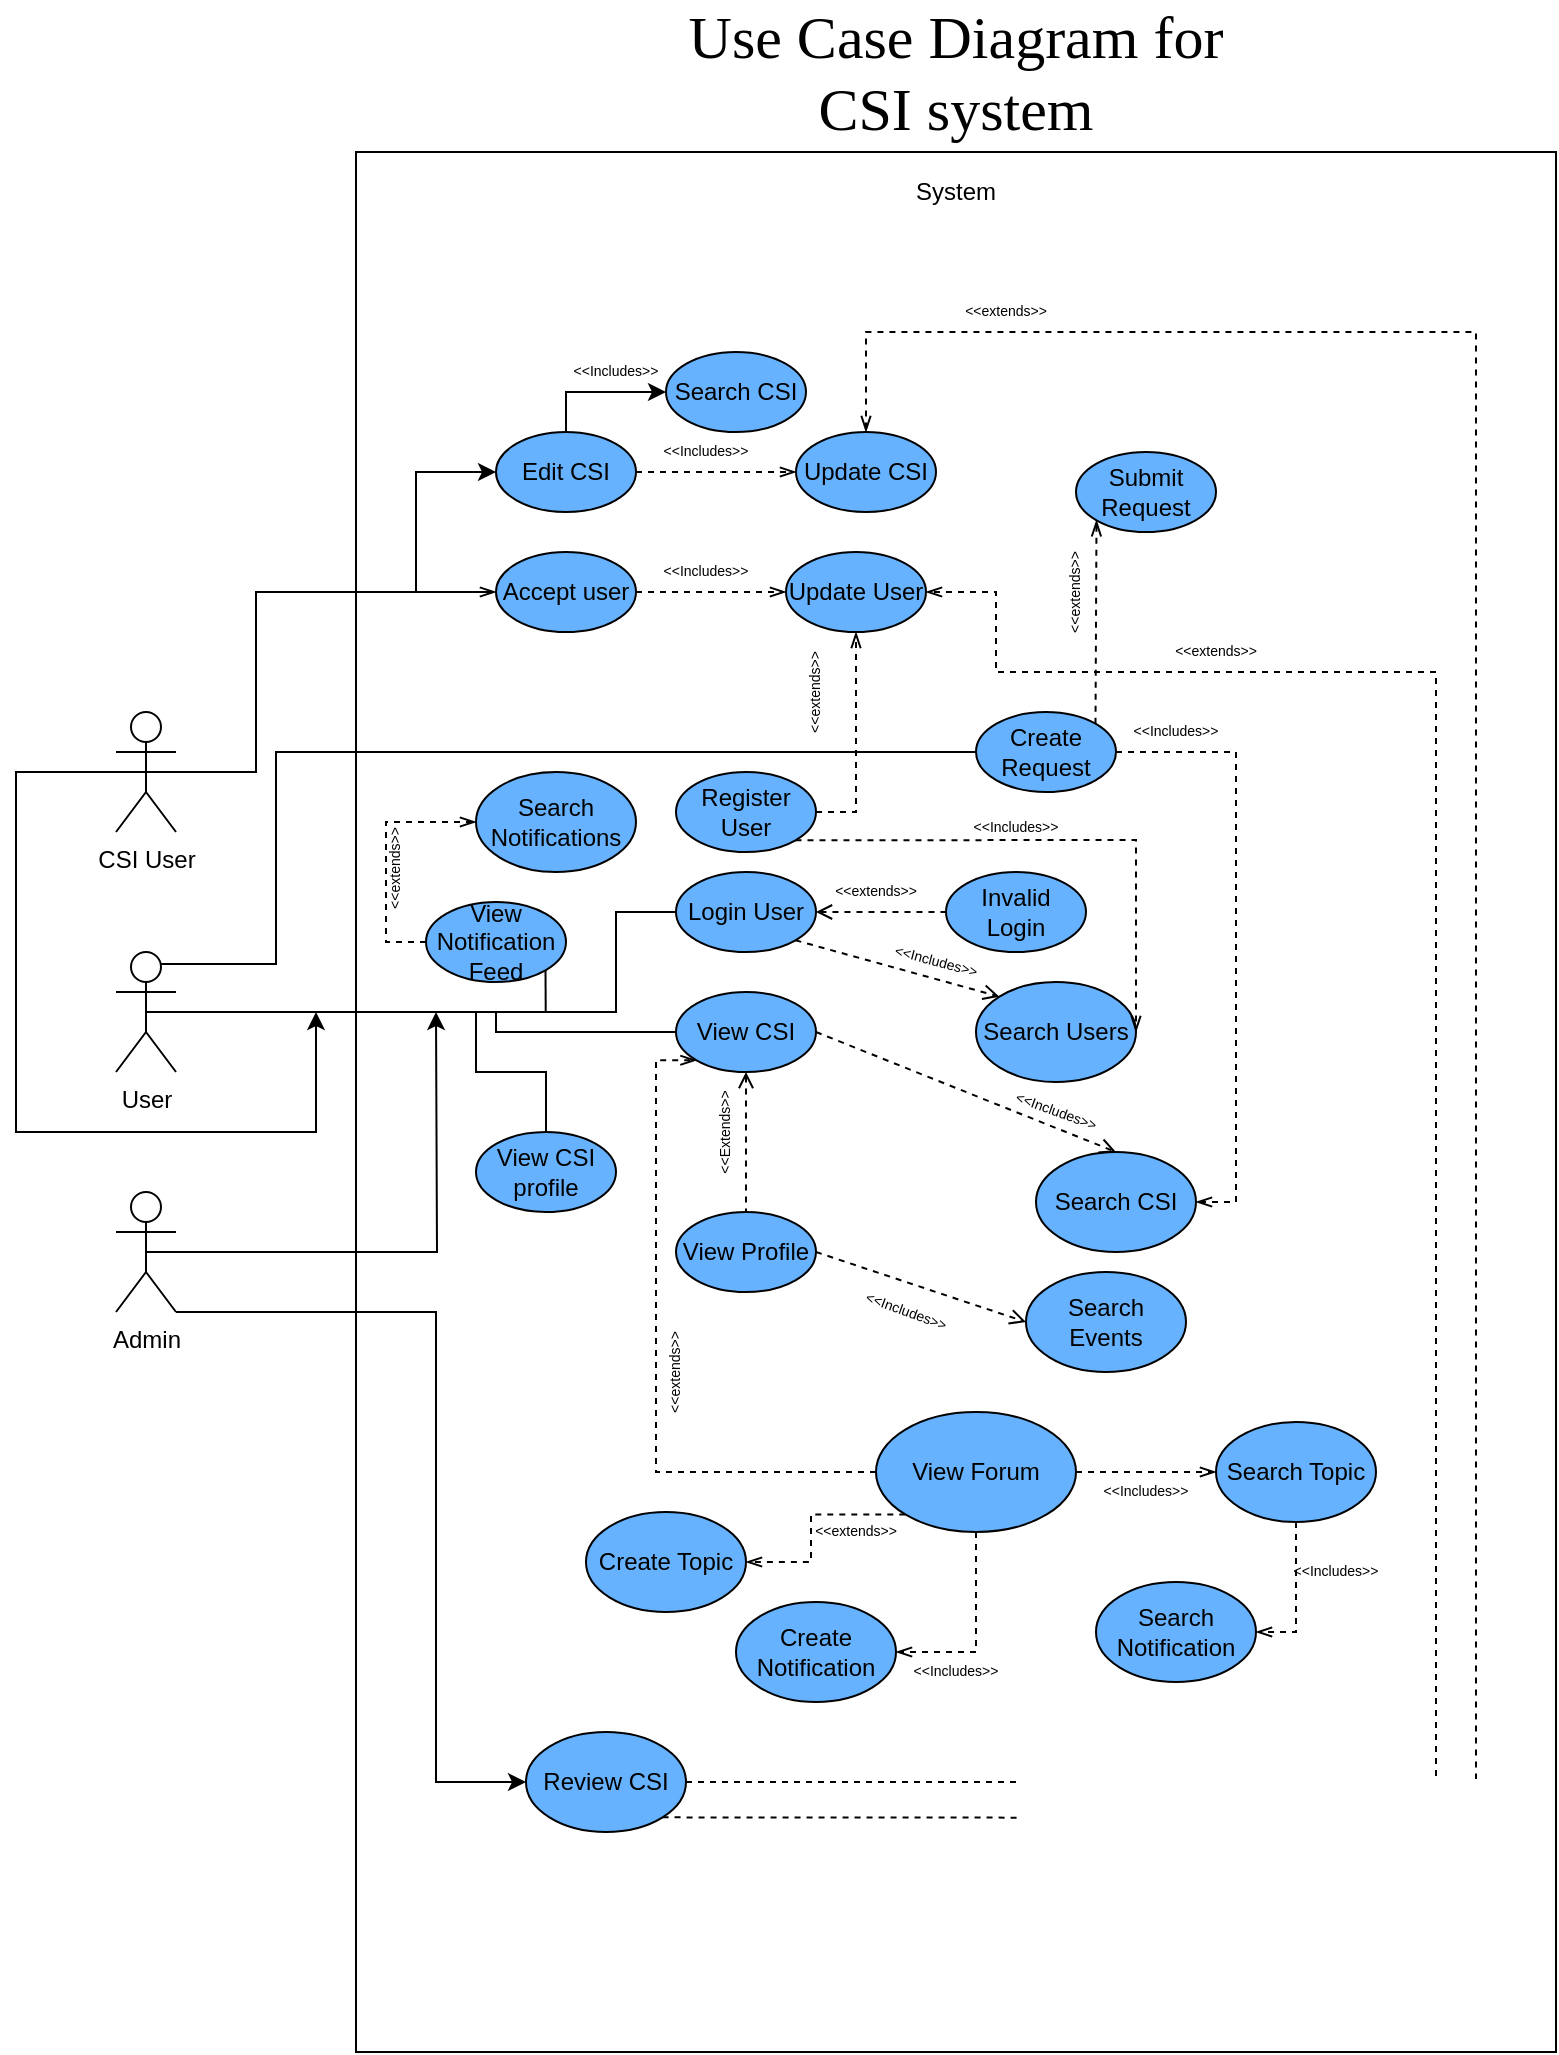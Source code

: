 <mxfile version="13.5.5" type="github">
  <diagram id="K0m3Yvn-BNH7TDLMjK33" name="Page-1">
    <mxGraphModel dx="1831" dy="1599" grid="1" gridSize="10" guides="1" tooltips="1" connect="1" arrows="1" fold="1" page="1" pageScale="1" pageWidth="850" pageHeight="1100" math="0" shadow="0">
      <root>
        <mxCell id="0" />
        <mxCell id="1" parent="0" />
        <mxCell id="szR2yDTY2ZWLf-qTvKoL-5" value="" style="rounded=0;whiteSpace=wrap;html=1;fillColor=#FFFFFF;" parent="1" vertex="1">
          <mxGeometry x="130" y="-200" width="600" height="950" as="geometry" />
        </mxCell>
        <mxCell id="CI1X7om16eXyi5wUVuE_-8" style="edgeStyle=orthogonalEdgeStyle;rounded=0;orthogonalLoop=1;jettySize=auto;html=1;exitX=0.75;exitY=0.1;exitDx=0;exitDy=0;exitPerimeter=0;entryX=0;entryY=0.5;entryDx=0;entryDy=0;endArrow=none;endFill=0;fontFamily=Times New Roman;fontSize=30;" parent="1" source="szR2yDTY2ZWLf-qTvKoL-1" target="CI1X7om16eXyi5wUVuE_-6" edge="1">
          <mxGeometry relative="1" as="geometry">
            <Array as="points">
              <mxPoint x="90" y="206" />
              <mxPoint x="90" y="100" />
            </Array>
          </mxGeometry>
        </mxCell>
        <mxCell id="szR2yDTY2ZWLf-qTvKoL-1" value="User" style="shape=umlActor;verticalLabelPosition=bottom;labelBackgroundColor=#ffffff;verticalAlign=top;html=1;outlineConnect=0;" parent="1" vertex="1">
          <mxGeometry x="10" y="200" width="30" height="60" as="geometry" />
        </mxCell>
        <mxCell id="szR2yDTY2ZWLf-qTvKoL-6" value="System" style="text;html=1;strokeColor=none;fillColor=none;align=center;verticalAlign=middle;whiteSpace=wrap;rounded=0;" parent="1" vertex="1">
          <mxGeometry x="410" y="-190" width="40" height="20" as="geometry" />
        </mxCell>
        <mxCell id="szR2yDTY2ZWLf-qTvKoL-7" value="Login User" style="ellipse;whiteSpace=wrap;html=1;fillColor=#66B2FF;" parent="1" vertex="1">
          <mxGeometry x="290" y="160" width="70" height="40" as="geometry" />
        </mxCell>
        <mxCell id="szR2yDTY2ZWLf-qTvKoL-8" value="" style="endArrow=none;html=1;exitX=0.5;exitY=0.5;exitDx=0;exitDy=0;exitPerimeter=0;entryX=0;entryY=0.5;entryDx=0;entryDy=0;rounded=0;" parent="1" source="szR2yDTY2ZWLf-qTvKoL-1" target="szR2yDTY2ZWLf-qTvKoL-7" edge="1">
          <mxGeometry width="50" height="50" relative="1" as="geometry">
            <mxPoint x="180" y="280" as="sourcePoint" />
            <mxPoint x="230" y="230" as="targetPoint" />
            <Array as="points">
              <mxPoint x="200" y="230" />
              <mxPoint x="260" y="230" />
              <mxPoint x="260" y="180" />
            </Array>
          </mxGeometry>
        </mxCell>
        <mxCell id="szR2yDTY2ZWLf-qTvKoL-9" value="Invalid&lt;br&gt;Login" style="ellipse;whiteSpace=wrap;html=1;fillColor=#66B2FF;" parent="1" vertex="1">
          <mxGeometry x="425" y="160" width="70" height="40" as="geometry" />
        </mxCell>
        <mxCell id="szR2yDTY2ZWLf-qTvKoL-10" value="" style="endArrow=none;dashed=1;html=1;exitX=1;exitY=0.5;exitDx=0;exitDy=0;entryX=0;entryY=0.5;entryDx=0;entryDy=0;startArrow=open;startFill=0;" parent="1" source="szR2yDTY2ZWLf-qTvKoL-7" target="szR2yDTY2ZWLf-qTvKoL-9" edge="1">
          <mxGeometry width="50" height="50" relative="1" as="geometry">
            <mxPoint x="400" y="420" as="sourcePoint" />
            <mxPoint x="450" y="370" as="targetPoint" />
          </mxGeometry>
        </mxCell>
        <mxCell id="szR2yDTY2ZWLf-qTvKoL-11" value="&amp;lt;&amp;lt;extends&amp;gt;&amp;gt;" style="text;html=1;strokeColor=none;fillColor=none;align=center;verticalAlign=middle;whiteSpace=wrap;rounded=0;fontSize=7;" parent="1" vertex="1">
          <mxGeometry x="370" y="160" width="40" height="20" as="geometry" />
        </mxCell>
        <mxCell id="szR2yDTY2ZWLf-qTvKoL-12" value="View CSI" style="ellipse;whiteSpace=wrap;html=1;fillColor=#66B2FF;" parent="1" vertex="1">
          <mxGeometry x="290" y="220" width="70" height="40" as="geometry" />
        </mxCell>
        <mxCell id="szR2yDTY2ZWLf-qTvKoL-15" value="" style="endArrow=none;html=1;fontSize=10;entryX=0;entryY=0.5;entryDx=0;entryDy=0;rounded=0;" parent="1" target="szR2yDTY2ZWLf-qTvKoL-12" edge="1">
          <mxGeometry width="50" height="50" relative="1" as="geometry">
            <mxPoint x="200" y="230" as="sourcePoint" />
            <mxPoint x="275.0" y="350.0" as="targetPoint" />
            <Array as="points">
              <mxPoint x="200" y="240" />
            </Array>
          </mxGeometry>
        </mxCell>
        <mxCell id="szR2yDTY2ZWLf-qTvKoL-18" value="&lt;font style=&quot;font-size: 12px&quot;&gt;&lt;font style=&quot;font-size: 12px&quot;&gt;S&lt;/font&gt;earch Users&lt;/font&gt;" style="ellipse;whiteSpace=wrap;html=1;fillColor=#66B2FF;fontSize=10;" parent="1" vertex="1">
          <mxGeometry x="440" y="215" width="80" height="50" as="geometry" />
        </mxCell>
        <mxCell id="szR2yDTY2ZWLf-qTvKoL-19" value="" style="endArrow=open;html=1;fontSize=10;exitX=1;exitY=1;exitDx=0;exitDy=0;entryX=0;entryY=0;entryDx=0;entryDy=0;dashed=1;endFill=0;" parent="1" source="szR2yDTY2ZWLf-qTvKoL-7" target="szR2yDTY2ZWLf-qTvKoL-18" edge="1">
          <mxGeometry width="50" height="50" relative="1" as="geometry">
            <mxPoint x="400" y="420" as="sourcePoint" />
            <mxPoint x="450" y="370" as="targetPoint" />
          </mxGeometry>
        </mxCell>
        <mxCell id="szR2yDTY2ZWLf-qTvKoL-20" value="&amp;lt;&amp;lt;Includes&amp;gt;&amp;gt;" style="text;html=1;strokeColor=none;fillColor=none;align=center;verticalAlign=middle;whiteSpace=wrap;rounded=0;fontSize=7;rotation=15;" parent="1" vertex="1">
          <mxGeometry x="400" y="195" width="40" height="20" as="geometry" />
        </mxCell>
        <mxCell id="szR2yDTY2ZWLf-qTvKoL-21" value="&lt;font style=&quot;font-size: 12px&quot;&gt;&lt;font style=&quot;font-size: 12px&quot;&gt;S&lt;/font&gt;earch CSI&lt;/font&gt;" style="ellipse;whiteSpace=wrap;html=1;fillColor=#66B2FF;fontSize=10;" parent="1" vertex="1">
          <mxGeometry x="470" y="300" width="80" height="50" as="geometry" />
        </mxCell>
        <mxCell id="szR2yDTY2ZWLf-qTvKoL-22" value="" style="endArrow=open;dashed=1;html=1;fontSize=10;exitX=1;exitY=0.5;exitDx=0;exitDy=0;entryX=0.5;entryY=0;entryDx=0;entryDy=0;endFill=0;" parent="1" source="szR2yDTY2ZWLf-qTvKoL-12" target="szR2yDTY2ZWLf-qTvKoL-21" edge="1">
          <mxGeometry width="50" height="50" relative="1" as="geometry">
            <mxPoint x="330" y="310" as="sourcePoint" />
            <mxPoint x="380" y="260" as="targetPoint" />
          </mxGeometry>
        </mxCell>
        <mxCell id="szR2yDTY2ZWLf-qTvKoL-23" value="&amp;lt;&amp;lt;Includes&amp;gt;&amp;gt;" style="text;html=1;strokeColor=none;fillColor=none;align=center;verticalAlign=middle;whiteSpace=wrap;rounded=0;fontSize=7;rotation=20;" parent="1" vertex="1">
          <mxGeometry x="460" y="270" width="40" height="20" as="geometry" />
        </mxCell>
        <mxCell id="szR2yDTY2ZWLf-qTvKoL-28" value="View Profile" style="ellipse;whiteSpace=wrap;html=1;fillColor=#66B2FF;" parent="1" vertex="1">
          <mxGeometry x="290" y="330" width="70" height="40" as="geometry" />
        </mxCell>
        <mxCell id="szR2yDTY2ZWLf-qTvKoL-29" value="" style="endArrow=none;dashed=1;html=1;fontSize=9;exitX=0.5;exitY=1;exitDx=0;exitDy=0;startArrow=open;startFill=0;entryX=0.5;entryY=0;entryDx=0;entryDy=0;" parent="1" source="szR2yDTY2ZWLf-qTvKoL-12" edge="1" target="szR2yDTY2ZWLf-qTvKoL-28">
          <mxGeometry width="50" height="50" relative="1" as="geometry">
            <mxPoint x="450" y="420" as="sourcePoint" />
            <mxPoint x="400" y="400" as="targetPoint" />
            <Array as="points" />
          </mxGeometry>
        </mxCell>
        <mxCell id="szR2yDTY2ZWLf-qTvKoL-30" value="&amp;lt;&amp;lt;Extends&amp;gt;&amp;gt;" style="text;html=1;strokeColor=none;fillColor=none;align=center;verticalAlign=middle;whiteSpace=wrap;rounded=0;fontSize=7;rotation=-90;" parent="1" vertex="1">
          <mxGeometry x="295" y="280" width="40" height="20" as="geometry" />
        </mxCell>
        <mxCell id="szR2yDTY2ZWLf-qTvKoL-37" value="&lt;font style=&quot;font-size: 12px&quot;&gt;&lt;font style=&quot;font-size: 12px&quot;&gt;S&lt;/font&gt;earch&lt;br&gt;Events&lt;br&gt;&lt;/font&gt;" style="ellipse;whiteSpace=wrap;html=1;fillColor=#66B2FF;fontSize=10;" parent="1" vertex="1">
          <mxGeometry x="465" y="360" width="80" height="50" as="geometry" />
        </mxCell>
        <mxCell id="szR2yDTY2ZWLf-qTvKoL-38" value="" style="endArrow=open;dashed=1;html=1;fontSize=7;exitX=1;exitY=0.5;exitDx=0;exitDy=0;entryX=0;entryY=0.5;entryDx=0;entryDy=0;startArrow=none;startFill=0;endFill=0;" parent="1" source="szR2yDTY2ZWLf-qTvKoL-28" target="szR2yDTY2ZWLf-qTvKoL-37" edge="1">
          <mxGeometry width="50" height="50" relative="1" as="geometry">
            <mxPoint x="450" y="490" as="sourcePoint" />
            <mxPoint x="500" y="440" as="targetPoint" />
            <Array as="points" />
          </mxGeometry>
        </mxCell>
        <mxCell id="szR2yDTY2ZWLf-qTvKoL-39" value="&amp;lt;&amp;lt;Includes&amp;gt;&amp;gt;" style="text;html=1;strokeColor=none;fillColor=none;align=center;verticalAlign=middle;whiteSpace=wrap;rounded=0;fontSize=7;rotation=20;" parent="1" vertex="1">
          <mxGeometry x="385" y="370" width="40" height="20" as="geometry" />
        </mxCell>
        <mxCell id="CI1X7om16eXyi5wUVuE_-2" style="edgeStyle=orthogonalEdgeStyle;rounded=0;orthogonalLoop=1;jettySize=auto;html=1;exitX=0.5;exitY=0.5;exitDx=0;exitDy=0;exitPerimeter=0;endArrow=classic;endFill=1;fontFamily=Times New Roman;fontSize=30;" parent="1" source="CI1X7om16eXyi5wUVuE_-1" edge="1">
          <mxGeometry relative="1" as="geometry">
            <mxPoint x="170" y="230" as="targetPoint" />
          </mxGeometry>
        </mxCell>
        <mxCell id="MsR6hcD7OvmDmppyva13-1" style="edgeStyle=orthogonalEdgeStyle;rounded=0;orthogonalLoop=1;jettySize=auto;html=1;exitX=1;exitY=1;exitDx=0;exitDy=0;exitPerimeter=0;entryX=0;entryY=0.5;entryDx=0;entryDy=0;" parent="1" source="CI1X7om16eXyi5wUVuE_-1" target="CI1X7om16eXyi5wUVuE_-35" edge="1">
          <mxGeometry relative="1" as="geometry">
            <Array as="points">
              <mxPoint x="170" y="380" />
              <mxPoint x="170" y="615" />
            </Array>
          </mxGeometry>
        </mxCell>
        <mxCell id="CI1X7om16eXyi5wUVuE_-1" value="Admin" style="shape=umlActor;verticalLabelPosition=bottom;labelBackgroundColor=#ffffff;verticalAlign=top;html=1;outlineConnect=0;" parent="1" vertex="1">
          <mxGeometry x="10" y="320" width="30" height="60" as="geometry" />
        </mxCell>
        <mxCell id="CI1X7om16eXyi5wUVuE_-7" style="edgeStyle=orthogonalEdgeStyle;rounded=0;orthogonalLoop=1;jettySize=auto;html=1;exitX=0.5;exitY=0.5;exitDx=0;exitDy=0;exitPerimeter=0;endArrow=classic;endFill=1;fontFamily=Times New Roman;fontSize=30;" parent="1" source="CI1X7om16eXyi5wUVuE_-3" edge="1">
          <mxGeometry relative="1" as="geometry">
            <mxPoint x="110" y="230" as="targetPoint" />
            <Array as="points">
              <mxPoint x="-40" y="110" />
              <mxPoint x="-40" y="290" />
              <mxPoint x="110" y="290" />
            </Array>
          </mxGeometry>
        </mxCell>
        <mxCell id="CI1X7om16eXyi5wUVuE_-19" style="edgeStyle=none;rounded=0;orthogonalLoop=1;jettySize=auto;html=1;exitX=0.5;exitY=0.5;exitDx=0;exitDy=0;exitPerimeter=0;entryX=0;entryY=0.5;entryDx=0;entryDy=0;endArrow=openThin;endFill=0;fontFamily=Times New Roman;fontSize=30;" parent="1" source="CI1X7om16eXyi5wUVuE_-3" target="CI1X7om16eXyi5wUVuE_-17" edge="1">
          <mxGeometry relative="1" as="geometry">
            <Array as="points">
              <mxPoint x="80" y="110" />
              <mxPoint x="80" y="20" />
              <mxPoint x="160" y="20" />
            </Array>
          </mxGeometry>
        </mxCell>
        <mxCell id="CI1X7om16eXyi5wUVuE_-3" value="CSI User" style="shape=umlActor;verticalLabelPosition=bottom;labelBackgroundColor=#ffffff;verticalAlign=top;html=1;outlineConnect=0;" parent="1" vertex="1">
          <mxGeometry x="10" y="80" width="30" height="60" as="geometry" />
        </mxCell>
        <mxCell id="CI1X7om16eXyi5wUVuE_-10" style="edgeStyle=orthogonalEdgeStyle;rounded=0;orthogonalLoop=1;jettySize=auto;html=1;exitX=1;exitY=0.5;exitDx=0;exitDy=0;entryX=1;entryY=0.5;entryDx=0;entryDy=0;endArrow=openThin;endFill=0;fontFamily=Times New Roman;fontSize=30;dashed=1;" parent="1" source="CI1X7om16eXyi5wUVuE_-6" target="szR2yDTY2ZWLf-qTvKoL-21" edge="1">
          <mxGeometry relative="1" as="geometry" />
        </mxCell>
        <mxCell id="CI1X7om16eXyi5wUVuE_-15" style="rounded=0;orthogonalLoop=1;jettySize=auto;html=1;exitX=1;exitY=0;exitDx=0;exitDy=0;entryX=0;entryY=1;entryDx=0;entryDy=0;dashed=1;endArrow=openThin;endFill=0;fontFamily=Times New Roman;fontSize=30;" parent="1" source="CI1X7om16eXyi5wUVuE_-6" target="CI1X7om16eXyi5wUVuE_-13" edge="1">
          <mxGeometry relative="1" as="geometry" />
        </mxCell>
        <mxCell id="CI1X7om16eXyi5wUVuE_-6" value="Create Request" style="ellipse;whiteSpace=wrap;html=1;fillColor=#66B2FF;" parent="1" vertex="1">
          <mxGeometry x="440" y="80" width="70" height="40" as="geometry" />
        </mxCell>
        <mxCell id="CI1X7om16eXyi5wUVuE_-11" value="&amp;lt;&amp;lt;Includes&amp;gt;&amp;gt;" style="text;html=1;strokeColor=none;fillColor=none;align=center;verticalAlign=middle;whiteSpace=wrap;rounded=0;fontSize=7;rotation=0;" parent="1" vertex="1">
          <mxGeometry x="520" y="80" width="40" height="20" as="geometry" />
        </mxCell>
        <mxCell id="CI1X7om16eXyi5wUVuE_-13" value="Submit Request" style="ellipse;whiteSpace=wrap;html=1;fillColor=#66B2FF;" parent="1" vertex="1">
          <mxGeometry x="490" y="-50" width="70" height="40" as="geometry" />
        </mxCell>
        <mxCell id="CI1X7om16eXyi5wUVuE_-16" value="&amp;lt;&amp;lt;extends&amp;gt;&amp;gt;" style="text;html=1;strokeColor=none;fillColor=none;align=center;verticalAlign=middle;whiteSpace=wrap;rounded=0;fontSize=7;rotation=-90;" parent="1" vertex="1">
          <mxGeometry x="470" y="10" width="40" height="20" as="geometry" />
        </mxCell>
        <mxCell id="CI1X7om16eXyi5wUVuE_-26" style="edgeStyle=none;rounded=0;orthogonalLoop=1;jettySize=auto;html=1;exitX=1;exitY=0.5;exitDx=0;exitDy=0;entryX=0;entryY=0.5;entryDx=0;entryDy=0;dashed=1;endArrow=openThin;endFill=0;fontFamily=Times New Roman;fontSize=30;" parent="1" source="CI1X7om16eXyi5wUVuE_-17" target="CI1X7om16eXyi5wUVuE_-25" edge="1">
          <mxGeometry relative="1" as="geometry" />
        </mxCell>
        <mxCell id="CI1X7om16eXyi5wUVuE_-17" value="Accept user" style="ellipse;whiteSpace=wrap;html=1;fillColor=#66B2FF;" parent="1" vertex="1">
          <mxGeometry x="200" width="70" height="40" as="geometry" />
        </mxCell>
        <mxCell id="CI1X7om16eXyi5wUVuE_-23" style="edgeStyle=none;rounded=0;orthogonalLoop=1;jettySize=auto;html=1;exitX=1;exitY=0.5;exitDx=0;exitDy=0;entryX=0;entryY=0.5;entryDx=0;entryDy=0;endArrow=openThin;endFill=0;fontFamily=Times New Roman;fontSize=30;dashed=1;" parent="1" source="CI1X7om16eXyi5wUVuE_-20" target="CI1X7om16eXyi5wUVuE_-22" edge="1">
          <mxGeometry relative="1" as="geometry" />
        </mxCell>
        <mxCell id="Ts6eUtOUtTMw5XWi3v1j-3" style="edgeStyle=orthogonalEdgeStyle;rounded=0;orthogonalLoop=1;jettySize=auto;html=1;exitX=0.5;exitY=0;exitDx=0;exitDy=0;entryX=0;entryY=0.5;entryDx=0;entryDy=0;" edge="1" parent="1" source="CI1X7om16eXyi5wUVuE_-20" target="Ts6eUtOUtTMw5XWi3v1j-2">
          <mxGeometry relative="1" as="geometry" />
        </mxCell>
        <mxCell id="CI1X7om16eXyi5wUVuE_-20" value="Edit CSI" style="ellipse;whiteSpace=wrap;html=1;fillColor=#66B2FF;" parent="1" vertex="1">
          <mxGeometry x="200" y="-60" width="70" height="40" as="geometry" />
        </mxCell>
        <mxCell id="CI1X7om16eXyi5wUVuE_-21" value="" style="endArrow=classic;html=1;fontFamily=Times New Roman;fontSize=30;entryX=0;entryY=0.5;entryDx=0;entryDy=0;rounded=0;" parent="1" target="CI1X7om16eXyi5wUVuE_-20" edge="1">
          <mxGeometry width="50" height="50" relative="1" as="geometry">
            <mxPoint x="160" y="20" as="sourcePoint" />
            <mxPoint x="450" y="40" as="targetPoint" />
            <Array as="points">
              <mxPoint x="160" y="-40" />
            </Array>
          </mxGeometry>
        </mxCell>
        <mxCell id="CI1X7om16eXyi5wUVuE_-22" value="Update CSI" style="ellipse;whiteSpace=wrap;html=1;fillColor=#66B2FF;" parent="1" vertex="1">
          <mxGeometry x="350" y="-60" width="70" height="40" as="geometry" />
        </mxCell>
        <mxCell id="CI1X7om16eXyi5wUVuE_-24" value="&amp;lt;&amp;lt;Includes&amp;gt;&amp;gt;" style="text;html=1;strokeColor=none;fillColor=none;align=center;verticalAlign=middle;whiteSpace=wrap;rounded=0;fontSize=7;rotation=0;" parent="1" vertex="1">
          <mxGeometry x="285" y="-60" width="40" height="20" as="geometry" />
        </mxCell>
        <mxCell id="CI1X7om16eXyi5wUVuE_-25" value="Update User" style="ellipse;whiteSpace=wrap;html=1;fillColor=#66B2FF;" parent="1" vertex="1">
          <mxGeometry x="345" width="70" height="40" as="geometry" />
        </mxCell>
        <mxCell id="CI1X7om16eXyi5wUVuE_-27" value="&amp;lt;&amp;lt;Includes&amp;gt;&amp;gt;" style="text;html=1;strokeColor=none;fillColor=none;align=center;verticalAlign=middle;whiteSpace=wrap;rounded=0;fontSize=7;rotation=0;" parent="1" vertex="1">
          <mxGeometry x="285" width="40" height="20" as="geometry" />
        </mxCell>
        <mxCell id="CI1X7om16eXyi5wUVuE_-31" style="edgeStyle=none;rounded=0;orthogonalLoop=1;jettySize=auto;html=1;exitX=1;exitY=1;exitDx=0;exitDy=0;entryX=1;entryY=0.5;entryDx=0;entryDy=0;dashed=1;endArrow=openThin;endFill=0;fontFamily=Times New Roman;fontSize=30;" parent="1" source="CI1X7om16eXyi5wUVuE_-28" target="szR2yDTY2ZWLf-qTvKoL-18" edge="1">
          <mxGeometry relative="1" as="geometry">
            <Array as="points">
              <mxPoint x="520" y="144" />
            </Array>
          </mxGeometry>
        </mxCell>
        <mxCell id="CI1X7om16eXyi5wUVuE_-33" style="edgeStyle=none;rounded=0;orthogonalLoop=1;jettySize=auto;html=1;exitX=1;exitY=0.5;exitDx=0;exitDy=0;entryX=0.5;entryY=1;entryDx=0;entryDy=0;dashed=1;endArrow=openThin;endFill=0;fontFamily=Times New Roman;fontSize=30;" parent="1" source="CI1X7om16eXyi5wUVuE_-28" target="CI1X7om16eXyi5wUVuE_-25" edge="1">
          <mxGeometry relative="1" as="geometry">
            <Array as="points">
              <mxPoint x="380" y="130" />
            </Array>
          </mxGeometry>
        </mxCell>
        <mxCell id="CI1X7om16eXyi5wUVuE_-28" value="Register User" style="ellipse;whiteSpace=wrap;html=1;fillColor=#66B2FF;" parent="1" vertex="1">
          <mxGeometry x="290" y="110" width="70" height="40" as="geometry" />
        </mxCell>
        <mxCell id="CI1X7om16eXyi5wUVuE_-32" value="&amp;lt;&amp;lt;Includes&amp;gt;&amp;gt;" style="text;html=1;strokeColor=none;fillColor=none;align=center;verticalAlign=middle;whiteSpace=wrap;rounded=0;fontSize=7;rotation=0;" parent="1" vertex="1">
          <mxGeometry x="440" y="128" width="40" height="20" as="geometry" />
        </mxCell>
        <mxCell id="CI1X7om16eXyi5wUVuE_-34" value="&amp;lt;&amp;lt;extends&amp;gt;&amp;gt;" style="text;html=1;strokeColor=none;fillColor=none;align=center;verticalAlign=middle;whiteSpace=wrap;rounded=0;fontSize=7;rotation=-90;" parent="1" vertex="1">
          <mxGeometry x="340" y="60" width="40" height="20" as="geometry" />
        </mxCell>
        <mxCell id="CI1X7om16eXyi5wUVuE_-38" style="edgeStyle=none;rounded=0;orthogonalLoop=1;jettySize=auto;html=1;exitX=1;exitY=1;exitDx=0;exitDy=0;entryX=0.5;entryY=0;entryDx=0;entryDy=0;endArrow=openThin;endFill=0;fontFamily=Times New Roman;fontSize=30;dashed=1;" parent="1" source="CI1X7om16eXyi5wUVuE_-35" target="CI1X7om16eXyi5wUVuE_-22" edge="1">
          <mxGeometry relative="1" as="geometry">
            <Array as="points">
              <mxPoint x="690" y="633" />
              <mxPoint x="690" y="-110" />
              <mxPoint x="385" y="-110" />
            </Array>
          </mxGeometry>
        </mxCell>
        <mxCell id="CI1X7om16eXyi5wUVuE_-39" style="edgeStyle=none;rounded=0;orthogonalLoop=1;jettySize=auto;html=1;exitX=1;exitY=0.5;exitDx=0;exitDy=0;entryX=1;entryY=0.5;entryDx=0;entryDy=0;dashed=1;endArrow=openThin;endFill=0;fontFamily=Times New Roman;fontSize=30;" parent="1" source="CI1X7om16eXyi5wUVuE_-35" target="CI1X7om16eXyi5wUVuE_-25" edge="1">
          <mxGeometry relative="1" as="geometry">
            <Array as="points">
              <mxPoint x="670" y="615" />
              <mxPoint x="670" y="60" />
              <mxPoint x="450" y="60" />
              <mxPoint x="450" y="20" />
            </Array>
          </mxGeometry>
        </mxCell>
        <mxCell id="CI1X7om16eXyi5wUVuE_-35" value="&lt;span style=&quot;font-size: 12px&quot;&gt;Review CSI&lt;/span&gt;" style="ellipse;whiteSpace=wrap;html=1;fillColor=#66B2FF;fontSize=10;" parent="1" vertex="1">
          <mxGeometry x="215" y="590" width="80" height="50" as="geometry" />
        </mxCell>
        <mxCell id="CI1X7om16eXyi5wUVuE_-40" value="&amp;lt;&amp;lt;extends&amp;gt;&amp;gt;" style="text;html=1;strokeColor=none;fillColor=none;align=center;verticalAlign=middle;whiteSpace=wrap;rounded=0;fontSize=7;rotation=0;" parent="1" vertex="1">
          <mxGeometry x="435" y="-130" width="40" height="20" as="geometry" />
        </mxCell>
        <mxCell id="CI1X7om16eXyi5wUVuE_-41" value="&amp;lt;&amp;lt;extends&amp;gt;&amp;gt;" style="text;html=1;strokeColor=none;fillColor=none;align=center;verticalAlign=middle;whiteSpace=wrap;rounded=0;fontSize=7;rotation=0;" parent="1" vertex="1">
          <mxGeometry x="540" y="40" width="40" height="20" as="geometry" />
        </mxCell>
        <mxCell id="CI1X7om16eXyi5wUVuE_-49" value="Use Case Diagram for CSI system" style="text;html=1;strokeColor=none;fillColor=none;align=center;verticalAlign=middle;whiteSpace=wrap;rounded=0;fontFamily=Times New Roman;fontSize=30;" parent="1" vertex="1">
          <mxGeometry x="295" y="-250" width="270" height="20" as="geometry" />
        </mxCell>
        <mxCell id="0f6o6foIR92L9gPPkOPn-4" style="edgeStyle=orthogonalEdgeStyle;rounded=0;orthogonalLoop=1;jettySize=auto;html=1;exitX=0;exitY=0.5;exitDx=0;exitDy=0;entryX=0;entryY=0.5;entryDx=0;entryDy=0;endArrow=openThin;endFill=0;dashed=1;" parent="1" source="0f6o6foIR92L9gPPkOPn-1" target="0f6o6foIR92L9gPPkOPn-3" edge="1">
          <mxGeometry relative="1" as="geometry" />
        </mxCell>
        <mxCell id="Ts6eUtOUtTMw5XWi3v1j-4" style="edgeStyle=orthogonalEdgeStyle;rounded=0;orthogonalLoop=1;jettySize=auto;html=1;exitX=1;exitY=1;exitDx=0;exitDy=0;endArrow=none;endFill=0;" edge="1" parent="1" source="0f6o6foIR92L9gPPkOPn-1">
          <mxGeometry relative="1" as="geometry">
            <mxPoint x="224.862" y="230.0" as="targetPoint" />
          </mxGeometry>
        </mxCell>
        <mxCell id="0f6o6foIR92L9gPPkOPn-1" value="View Notification Feed" style="ellipse;whiteSpace=wrap;html=1;fillColor=#66B2FF;" parent="1" vertex="1">
          <mxGeometry x="165" y="175" width="70" height="40" as="geometry" />
        </mxCell>
        <mxCell id="0f6o6foIR92L9gPPkOPn-3" value="Search Notifications" style="ellipse;whiteSpace=wrap;html=1;fillColor=#66B2FF;" parent="1" vertex="1">
          <mxGeometry x="190" y="110" width="80" height="50" as="geometry" />
        </mxCell>
        <mxCell id="0f6o6foIR92L9gPPkOPn-5" value="&amp;lt;&amp;lt;extends&amp;gt;&amp;gt;" style="text;html=1;strokeColor=none;fillColor=none;align=center;verticalAlign=middle;whiteSpace=wrap;rounded=0;fontSize=7;rotation=-90;" parent="1" vertex="1">
          <mxGeometry x="130" y="148" width="40" height="20" as="geometry" />
        </mxCell>
        <mxCell id="0f6o6foIR92L9gPPkOPn-7" style="edgeStyle=orthogonalEdgeStyle;rounded=0;orthogonalLoop=1;jettySize=auto;html=1;exitX=0;exitY=0.5;exitDx=0;exitDy=0;entryX=0;entryY=1;entryDx=0;entryDy=0;dashed=1;endArrow=openThin;endFill=0;" parent="1" source="0f6o6foIR92L9gPPkOPn-6" target="szR2yDTY2ZWLf-qTvKoL-12" edge="1">
          <mxGeometry relative="1" as="geometry">
            <Array as="points">
              <mxPoint x="280" y="460" />
              <mxPoint x="280" y="254" />
            </Array>
          </mxGeometry>
        </mxCell>
        <mxCell id="0f6o6foIR92L9gPPkOPn-14" style="edgeStyle=orthogonalEdgeStyle;rounded=0;orthogonalLoop=1;jettySize=auto;html=1;exitX=1;exitY=0.5;exitDx=0;exitDy=0;entryX=0;entryY=0.5;entryDx=0;entryDy=0;dashed=1;endArrow=openThin;endFill=0;targetPerimeterSpacing=0;" parent="1" source="0f6o6foIR92L9gPPkOPn-6" target="0f6o6foIR92L9gPPkOPn-13" edge="1">
          <mxGeometry relative="1" as="geometry" />
        </mxCell>
        <mxCell id="0f6o6foIR92L9gPPkOPn-20" style="edgeStyle=orthogonalEdgeStyle;rounded=0;orthogonalLoop=1;jettySize=auto;html=1;exitX=0;exitY=1;exitDx=0;exitDy=0;entryX=1;entryY=0.5;entryDx=0;entryDy=0;dashed=1;endArrow=openThin;endFill=0;targetPerimeterSpacing=0;" parent="1" source="0f6o6foIR92L9gPPkOPn-6" target="0f6o6foIR92L9gPPkOPn-19" edge="1">
          <mxGeometry relative="1" as="geometry" />
        </mxCell>
        <mxCell id="0f6o6foIR92L9gPPkOPn-23" style="edgeStyle=orthogonalEdgeStyle;rounded=0;orthogonalLoop=1;jettySize=auto;html=1;exitX=0.5;exitY=1;exitDx=0;exitDy=0;entryX=1;entryY=0.5;entryDx=0;entryDy=0;dashed=1;endArrow=openThin;endFill=0;targetPerimeterSpacing=0;" parent="1" source="0f6o6foIR92L9gPPkOPn-6" target="0f6o6foIR92L9gPPkOPn-22" edge="1">
          <mxGeometry relative="1" as="geometry" />
        </mxCell>
        <mxCell id="0f6o6foIR92L9gPPkOPn-6" value="View Forum" style="ellipse;whiteSpace=wrap;html=1;fillColor=#66B2FF;" parent="1" vertex="1">
          <mxGeometry x="390" y="430" width="100" height="60" as="geometry" />
        </mxCell>
        <mxCell id="0f6o6foIR92L9gPPkOPn-10" value="&amp;lt;&amp;lt;extends&amp;gt;&amp;gt;" style="text;html=1;strokeColor=none;fillColor=none;align=center;verticalAlign=middle;whiteSpace=wrap;rounded=0;fontSize=7;rotation=-90;" parent="1" vertex="1">
          <mxGeometry x="270" y="400" width="40" height="20" as="geometry" />
        </mxCell>
        <mxCell id="0f6o6foIR92L9gPPkOPn-17" style="edgeStyle=orthogonalEdgeStyle;rounded=0;orthogonalLoop=1;jettySize=auto;html=1;exitX=0.5;exitY=1;exitDx=0;exitDy=0;entryX=1;entryY=0.5;entryDx=0;entryDy=0;dashed=1;endArrow=openThin;endFill=0;targetPerimeterSpacing=0;" parent="1" source="0f6o6foIR92L9gPPkOPn-13" target="0f6o6foIR92L9gPPkOPn-16" edge="1">
          <mxGeometry relative="1" as="geometry" />
        </mxCell>
        <mxCell id="0f6o6foIR92L9gPPkOPn-13" value="&lt;span style=&quot;font-size: 12px&quot;&gt;Search Topic&lt;/span&gt;" style="ellipse;whiteSpace=wrap;html=1;fillColor=#66B2FF;fontSize=10;" parent="1" vertex="1">
          <mxGeometry x="560" y="435" width="80" height="50" as="geometry" />
        </mxCell>
        <mxCell id="0f6o6foIR92L9gPPkOPn-15" value="&amp;lt;&amp;lt;Includes&amp;gt;&amp;gt;" style="text;html=1;strokeColor=none;fillColor=none;align=center;verticalAlign=middle;whiteSpace=wrap;rounded=0;fontSize=7;rotation=0;" parent="1" vertex="1">
          <mxGeometry x="505" y="460" width="40" height="20" as="geometry" />
        </mxCell>
        <mxCell id="0f6o6foIR92L9gPPkOPn-16" value="&lt;span style=&quot;font-size: 12px&quot;&gt;Search Notification&lt;/span&gt;" style="ellipse;whiteSpace=wrap;html=1;fillColor=#66B2FF;fontSize=10;" parent="1" vertex="1">
          <mxGeometry x="500" y="515" width="80" height="50" as="geometry" />
        </mxCell>
        <mxCell id="0f6o6foIR92L9gPPkOPn-18" value="&amp;lt;&amp;lt;Includes&amp;gt;&amp;gt;" style="text;html=1;strokeColor=none;fillColor=none;align=center;verticalAlign=middle;whiteSpace=wrap;rounded=0;fontSize=7;rotation=0;" parent="1" vertex="1">
          <mxGeometry x="600" y="500" width="40" height="20" as="geometry" />
        </mxCell>
        <mxCell id="0f6o6foIR92L9gPPkOPn-19" value="&lt;span style=&quot;font-size: 12px&quot;&gt;Create Topic&lt;/span&gt;" style="ellipse;whiteSpace=wrap;html=1;fillColor=#66B2FF;fontSize=10;" parent="1" vertex="1">
          <mxGeometry x="245" y="480" width="80" height="50" as="geometry" />
        </mxCell>
        <mxCell id="0f6o6foIR92L9gPPkOPn-21" value="&amp;lt;&amp;lt;extends&amp;gt;&amp;gt;" style="text;html=1;strokeColor=none;fillColor=none;align=center;verticalAlign=middle;whiteSpace=wrap;rounded=0;fontSize=7;rotation=0;" parent="1" vertex="1">
          <mxGeometry x="360" y="480" width="40" height="20" as="geometry" />
        </mxCell>
        <mxCell id="0f6o6foIR92L9gPPkOPn-22" value="&lt;span style=&quot;font-size: 12px&quot;&gt;Create Notification&lt;/span&gt;" style="ellipse;whiteSpace=wrap;html=1;fillColor=#66B2FF;fontSize=10;" parent="1" vertex="1">
          <mxGeometry x="320" y="525" width="80" height="50" as="geometry" />
        </mxCell>
        <mxCell id="Ts6eUtOUtTMw5XWi3v1j-1" value="&amp;lt;&amp;lt;Includes&amp;gt;&amp;gt;" style="text;html=1;strokeColor=none;fillColor=none;align=center;verticalAlign=middle;whiteSpace=wrap;rounded=0;fontSize=7;rotation=0;" vertex="1" parent="1">
          <mxGeometry x="240" y="-100" width="40" height="20" as="geometry" />
        </mxCell>
        <mxCell id="Ts6eUtOUtTMw5XWi3v1j-2" value="Search CSI" style="ellipse;whiteSpace=wrap;html=1;fillColor=#66B2FF;" vertex="1" parent="1">
          <mxGeometry x="285" y="-100" width="70" height="40" as="geometry" />
        </mxCell>
        <mxCell id="Ts6eUtOUtTMw5XWi3v1j-5" value="&amp;lt;&amp;lt;Includes&amp;gt;&amp;gt;" style="text;html=1;strokeColor=none;fillColor=none;align=center;verticalAlign=middle;whiteSpace=wrap;rounded=0;fontSize=7;rotation=0;" vertex="1" parent="1">
          <mxGeometry x="410" y="550" width="40" height="20" as="geometry" />
        </mxCell>
        <mxCell id="Ts6eUtOUtTMw5XWi3v1j-6" value="View CSI profile" style="ellipse;whiteSpace=wrap;html=1;fillColor=#66B2FF;" vertex="1" parent="1">
          <mxGeometry x="190" y="290" width="70" height="40" as="geometry" />
        </mxCell>
        <mxCell id="Ts6eUtOUtTMw5XWi3v1j-7" value="" style="endArrow=none;html=1;entryX=0.5;entryY=0;entryDx=0;entryDy=0;rounded=0;" edge="1" parent="1" target="Ts6eUtOUtTMw5XWi3v1j-6">
          <mxGeometry width="50" height="50" relative="1" as="geometry">
            <mxPoint x="190" y="230" as="sourcePoint" />
            <mxPoint x="270" y="320" as="targetPoint" />
            <Array as="points">
              <mxPoint x="190" y="260" />
              <mxPoint x="225" y="260" />
            </Array>
          </mxGeometry>
        </mxCell>
      </root>
    </mxGraphModel>
  </diagram>
</mxfile>
